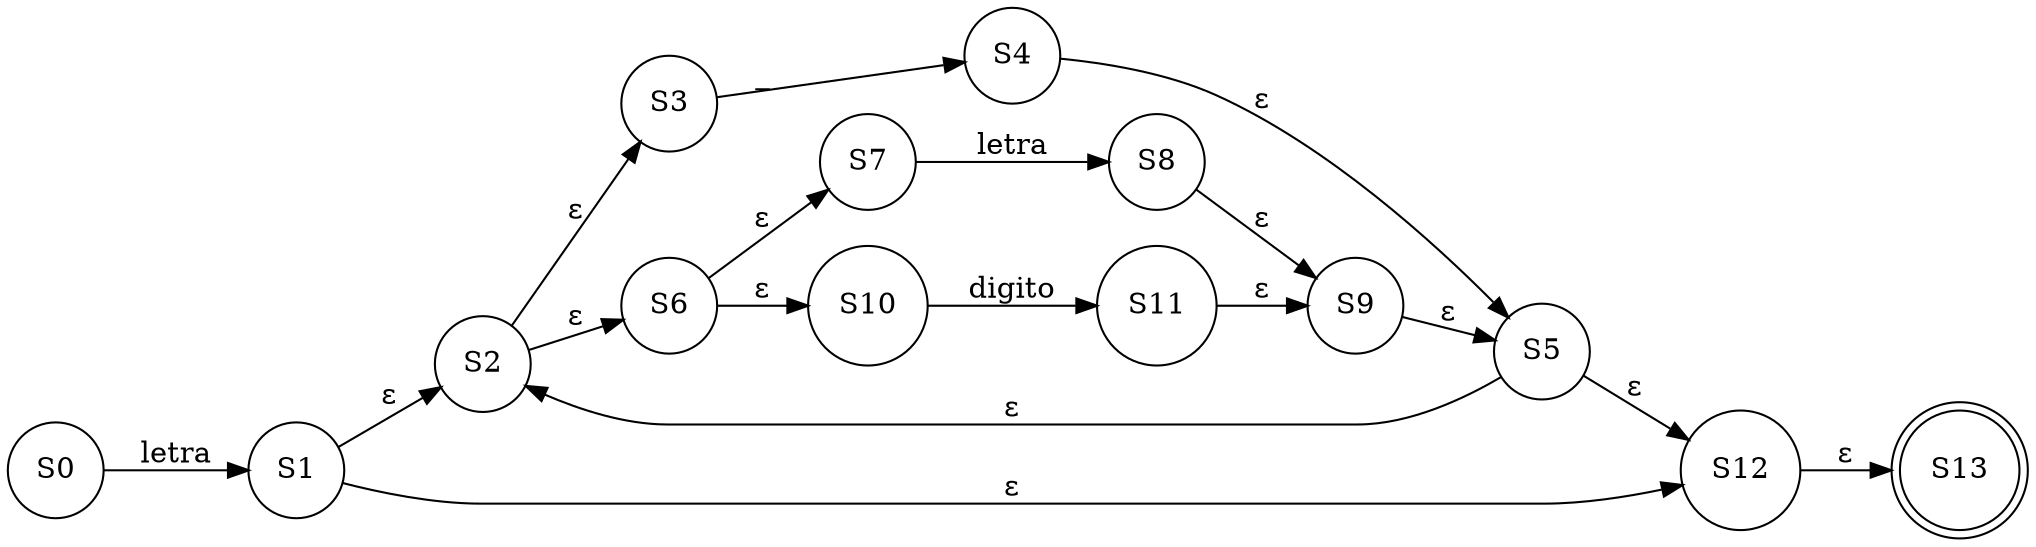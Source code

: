 digraph grafica{
rankdir=LR;
forcelabels= true;
node [shape = circle];
S0;
S1;
S2;
S3;
S4;
S5;
S6;
S7;
S8;
S9;
S10;
S11;
S12;
S13[shape = doublecircle];
S0->S1[label="letra"]
S2->S3[label="ε"]
S3->S4[label="_"]
S4->S5[label="ε"]
S2->S6[label="ε"]
S6->S7[label="ε"]
S6->S10[label="ε"]
S7->S8[label="letra"]
S8->S9[label="ε"]
S10->S11[label="digito"]
S11->S9[label="ε"]
S9->S5[label="ε"]
S1->S2[label="ε"]
S1->S12[label="ε"]
S5->S12[label="ε"]
S5->S2[label="ε"]
S12->S13[label="ε"]

}